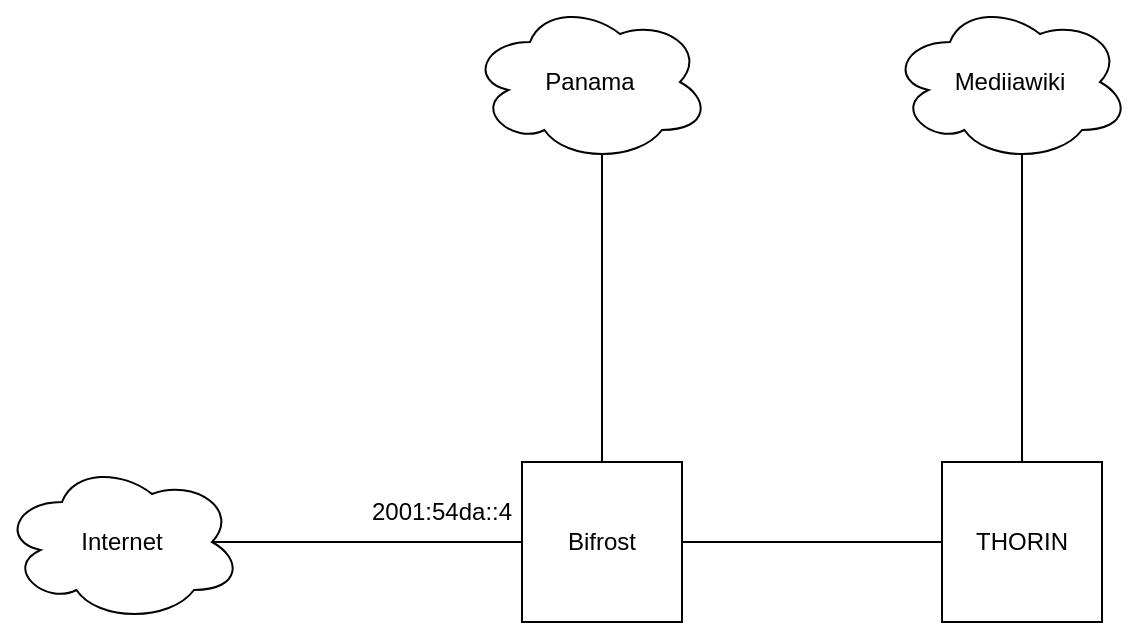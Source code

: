 <mxfile version="19.0.3" type="github">
  <diagram id="WMRxFUDG_etUpyFxwlcA" name="Page-1">
    <mxGraphModel dx="1061" dy="653" grid="1" gridSize="10" guides="1" tooltips="1" connect="1" arrows="1" fold="1" page="1" pageScale="1" pageWidth="827" pageHeight="1169" math="0" shadow="0">
      <root>
        <mxCell id="0" />
        <mxCell id="1" parent="0" />
        <mxCell id="GB6gtYQ_iOAVg2I0iTZo-4" value="" style="whiteSpace=wrap;html=1;aspect=fixed;" parent="1" vertex="1">
          <mxGeometry x="650" y="350" width="80" height="80" as="geometry" />
        </mxCell>
        <mxCell id="GB6gtYQ_iOAVg2I0iTZo-5" value="THORIN" style="text;html=1;strokeColor=none;fillColor=none;align=center;verticalAlign=middle;whiteSpace=wrap;rounded=0;" parent="1" vertex="1">
          <mxGeometry x="660" y="375" width="60" height="30" as="geometry" />
        </mxCell>
        <mxCell id="MhQXcBGWdQv44YJrYVaO-2" value="Internet" style="ellipse;shape=cloud;whiteSpace=wrap;html=1;" vertex="1" parent="1">
          <mxGeometry x="180" y="350" width="120" height="80" as="geometry" />
        </mxCell>
        <mxCell id="MhQXcBGWdQv44YJrYVaO-30" value="" style="whiteSpace=wrap;html=1;aspect=fixed;" vertex="1" parent="1">
          <mxGeometry x="440" y="350" width="80" height="80" as="geometry" />
        </mxCell>
        <mxCell id="MhQXcBGWdQv44YJrYVaO-31" value="Bifrost" style="text;html=1;strokeColor=none;fillColor=none;align=center;verticalAlign=middle;whiteSpace=wrap;rounded=0;" vertex="1" parent="1">
          <mxGeometry x="450" y="375" width="60" height="30" as="geometry" />
        </mxCell>
        <mxCell id="MhQXcBGWdQv44YJrYVaO-32" value="Panama" style="ellipse;shape=cloud;whiteSpace=wrap;html=1;fillColor=none;" vertex="1" parent="1">
          <mxGeometry x="414" y="120" width="120" height="80" as="geometry" />
        </mxCell>
        <mxCell id="MhQXcBGWdQv44YJrYVaO-33" value="Mediiawiki" style="ellipse;shape=cloud;whiteSpace=wrap;html=1;fillColor=none;" vertex="1" parent="1">
          <mxGeometry x="624" y="120" width="120" height="80" as="geometry" />
        </mxCell>
        <mxCell id="MhQXcBGWdQv44YJrYVaO-34" value="" style="endArrow=none;html=1;rounded=0;exitX=0.875;exitY=0.5;exitDx=0;exitDy=0;exitPerimeter=0;entryX=0;entryY=0.5;entryDx=0;entryDy=0;" edge="1" parent="1" source="MhQXcBGWdQv44YJrYVaO-2" target="MhQXcBGWdQv44YJrYVaO-30">
          <mxGeometry width="50" height="50" relative="1" as="geometry">
            <mxPoint x="420" y="450" as="sourcePoint" />
            <mxPoint x="470" y="400" as="targetPoint" />
          </mxGeometry>
        </mxCell>
        <mxCell id="MhQXcBGWdQv44YJrYVaO-35" value="" style="endArrow=none;html=1;rounded=0;exitX=1;exitY=0.5;exitDx=0;exitDy=0;entryX=0;entryY=0.5;entryDx=0;entryDy=0;" edge="1" parent="1" source="MhQXcBGWdQv44YJrYVaO-30" target="GB6gtYQ_iOAVg2I0iTZo-4">
          <mxGeometry width="50" height="50" relative="1" as="geometry">
            <mxPoint x="420" y="450" as="sourcePoint" />
            <mxPoint x="470" y="400" as="targetPoint" />
          </mxGeometry>
        </mxCell>
        <mxCell id="MhQXcBGWdQv44YJrYVaO-36" value="" style="endArrow=none;html=1;rounded=0;entryX=0.5;entryY=0;entryDx=0;entryDy=0;exitX=0.55;exitY=0.95;exitDx=0;exitDy=0;exitPerimeter=0;" edge="1" parent="1" source="MhQXcBGWdQv44YJrYVaO-33" target="GB6gtYQ_iOAVg2I0iTZo-4">
          <mxGeometry width="50" height="50" relative="1" as="geometry">
            <mxPoint x="420" y="450" as="sourcePoint" />
            <mxPoint x="470" y="400" as="targetPoint" />
          </mxGeometry>
        </mxCell>
        <mxCell id="MhQXcBGWdQv44YJrYVaO-37" value="" style="endArrow=none;html=1;rounded=0;entryX=0.5;entryY=0;entryDx=0;entryDy=0;exitX=0.55;exitY=0.95;exitDx=0;exitDy=0;exitPerimeter=0;" edge="1" parent="1" source="MhQXcBGWdQv44YJrYVaO-32" target="MhQXcBGWdQv44YJrYVaO-30">
          <mxGeometry width="50" height="50" relative="1" as="geometry">
            <mxPoint x="420" y="450" as="sourcePoint" />
            <mxPoint x="470" y="400" as="targetPoint" />
          </mxGeometry>
        </mxCell>
        <mxCell id="MhQXcBGWdQv44YJrYVaO-38" value="&lt;span style=&quot;text-align: left;&quot;&gt;2001:54da::4&lt;/span&gt;" style="text;html=1;strokeColor=none;fillColor=none;align=center;verticalAlign=middle;whiteSpace=wrap;rounded=0;" vertex="1" parent="1">
          <mxGeometry x="370" y="360" width="60" height="30" as="geometry" />
        </mxCell>
      </root>
    </mxGraphModel>
  </diagram>
</mxfile>
